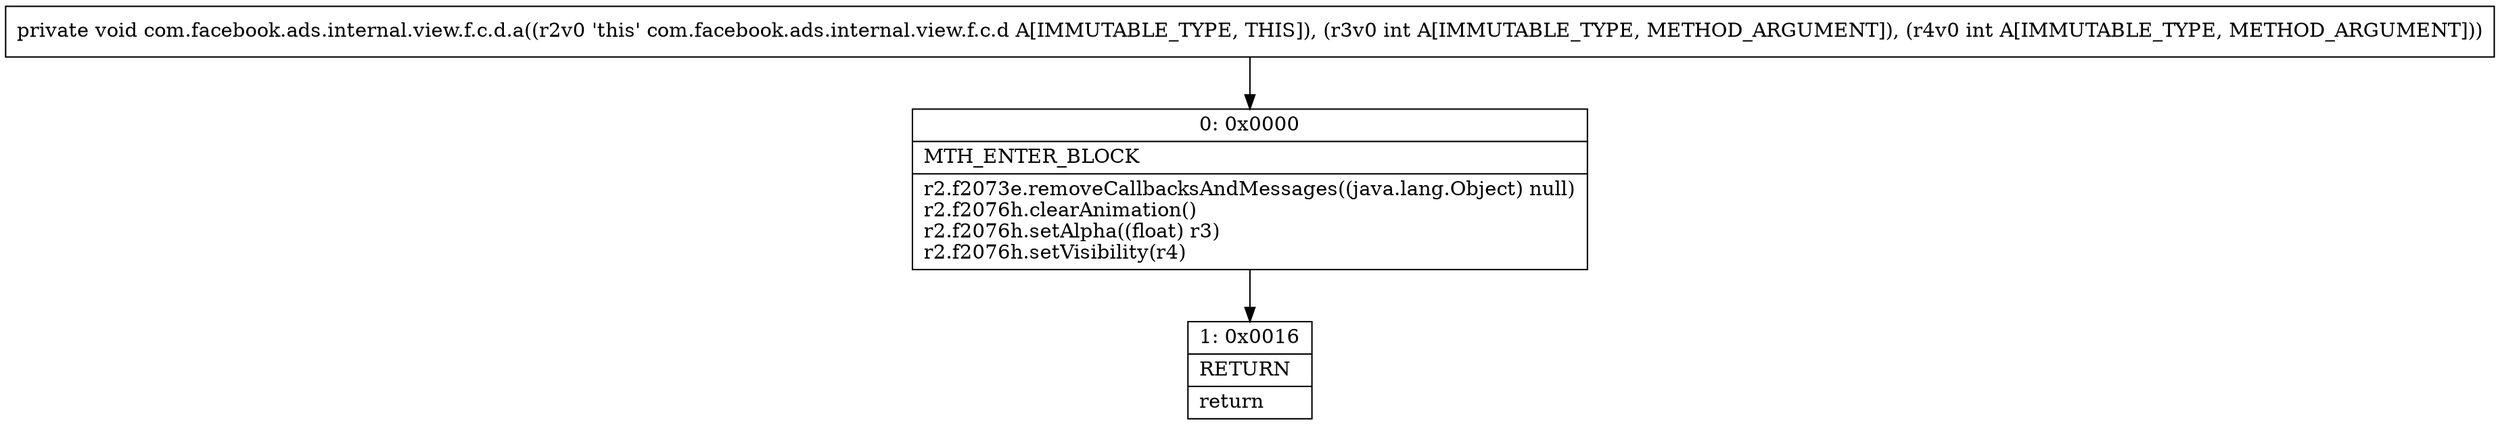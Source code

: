 digraph "CFG forcom.facebook.ads.internal.view.f.c.d.a(II)V" {
Node_0 [shape=record,label="{0\:\ 0x0000|MTH_ENTER_BLOCK\l|r2.f2073e.removeCallbacksAndMessages((java.lang.Object) null)\lr2.f2076h.clearAnimation()\lr2.f2076h.setAlpha((float) r3)\lr2.f2076h.setVisibility(r4)\l}"];
Node_1 [shape=record,label="{1\:\ 0x0016|RETURN\l|return\l}"];
MethodNode[shape=record,label="{private void com.facebook.ads.internal.view.f.c.d.a((r2v0 'this' com.facebook.ads.internal.view.f.c.d A[IMMUTABLE_TYPE, THIS]), (r3v0 int A[IMMUTABLE_TYPE, METHOD_ARGUMENT]), (r4v0 int A[IMMUTABLE_TYPE, METHOD_ARGUMENT])) }"];
MethodNode -> Node_0;
Node_0 -> Node_1;
}


